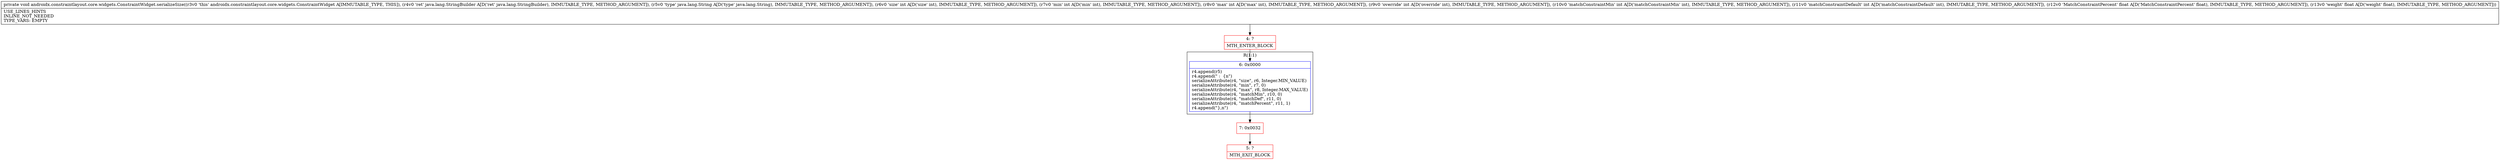 digraph "CFG forandroidx.constraintlayout.core.widgets.ConstraintWidget.serializeSize(Ljava\/lang\/StringBuilder;Ljava\/lang\/String;IIIIIIFF)V" {
subgraph cluster_Region_1763795416 {
label = "R(1:1)";
node [shape=record,color=blue];
Node_6 [shape=record,label="{6\:\ 0x0000|r4.append(r5)\lr4.append(\" :  \{n\")\lserializeAttribute(r4, \"size\", r6, Integer.MIN_VALUE)\lserializeAttribute(r4, \"min\", r7, 0)\lserializeAttribute(r4, \"max\", r8, Integer.MAX_VALUE)\lserializeAttribute(r4, \"matchMin\", r10, 0)\lserializeAttribute(r4, \"matchDef\", r11, 0)\lserializeAttribute(r4, \"matchPercent\", r11, 1)\lr4.append(\"\},n\")\l}"];
}
Node_4 [shape=record,color=red,label="{4\:\ ?|MTH_ENTER_BLOCK\l}"];
Node_7 [shape=record,color=red,label="{7\:\ 0x0032}"];
Node_5 [shape=record,color=red,label="{5\:\ ?|MTH_EXIT_BLOCK\l}"];
MethodNode[shape=record,label="{private void androidx.constraintlayout.core.widgets.ConstraintWidget.serializeSize((r3v0 'this' androidx.constraintlayout.core.widgets.ConstraintWidget A[IMMUTABLE_TYPE, THIS]), (r4v0 'ret' java.lang.StringBuilder A[D('ret' java.lang.StringBuilder), IMMUTABLE_TYPE, METHOD_ARGUMENT]), (r5v0 'type' java.lang.String A[D('type' java.lang.String), IMMUTABLE_TYPE, METHOD_ARGUMENT]), (r6v0 'size' int A[D('size' int), IMMUTABLE_TYPE, METHOD_ARGUMENT]), (r7v0 'min' int A[D('min' int), IMMUTABLE_TYPE, METHOD_ARGUMENT]), (r8v0 'max' int A[D('max' int), IMMUTABLE_TYPE, METHOD_ARGUMENT]), (r9v0 'override' int A[D('override' int), IMMUTABLE_TYPE, METHOD_ARGUMENT]), (r10v0 'matchConstraintMin' int A[D('matchConstraintMin' int), IMMUTABLE_TYPE, METHOD_ARGUMENT]), (r11v0 'matchConstraintDefault' int A[D('matchConstraintDefault' int), IMMUTABLE_TYPE, METHOD_ARGUMENT]), (r12v0 'MatchConstraintPercent' float A[D('MatchConstraintPercent' float), IMMUTABLE_TYPE, METHOD_ARGUMENT]), (r13v0 'weight' float A[D('weight' float), IMMUTABLE_TYPE, METHOD_ARGUMENT]))  | USE_LINES_HINTS\lINLINE_NOT_NEEDED\lTYPE_VARS: EMPTY\l}"];
MethodNode -> Node_4;Node_6 -> Node_7;
Node_4 -> Node_6;
Node_7 -> Node_5;
}

